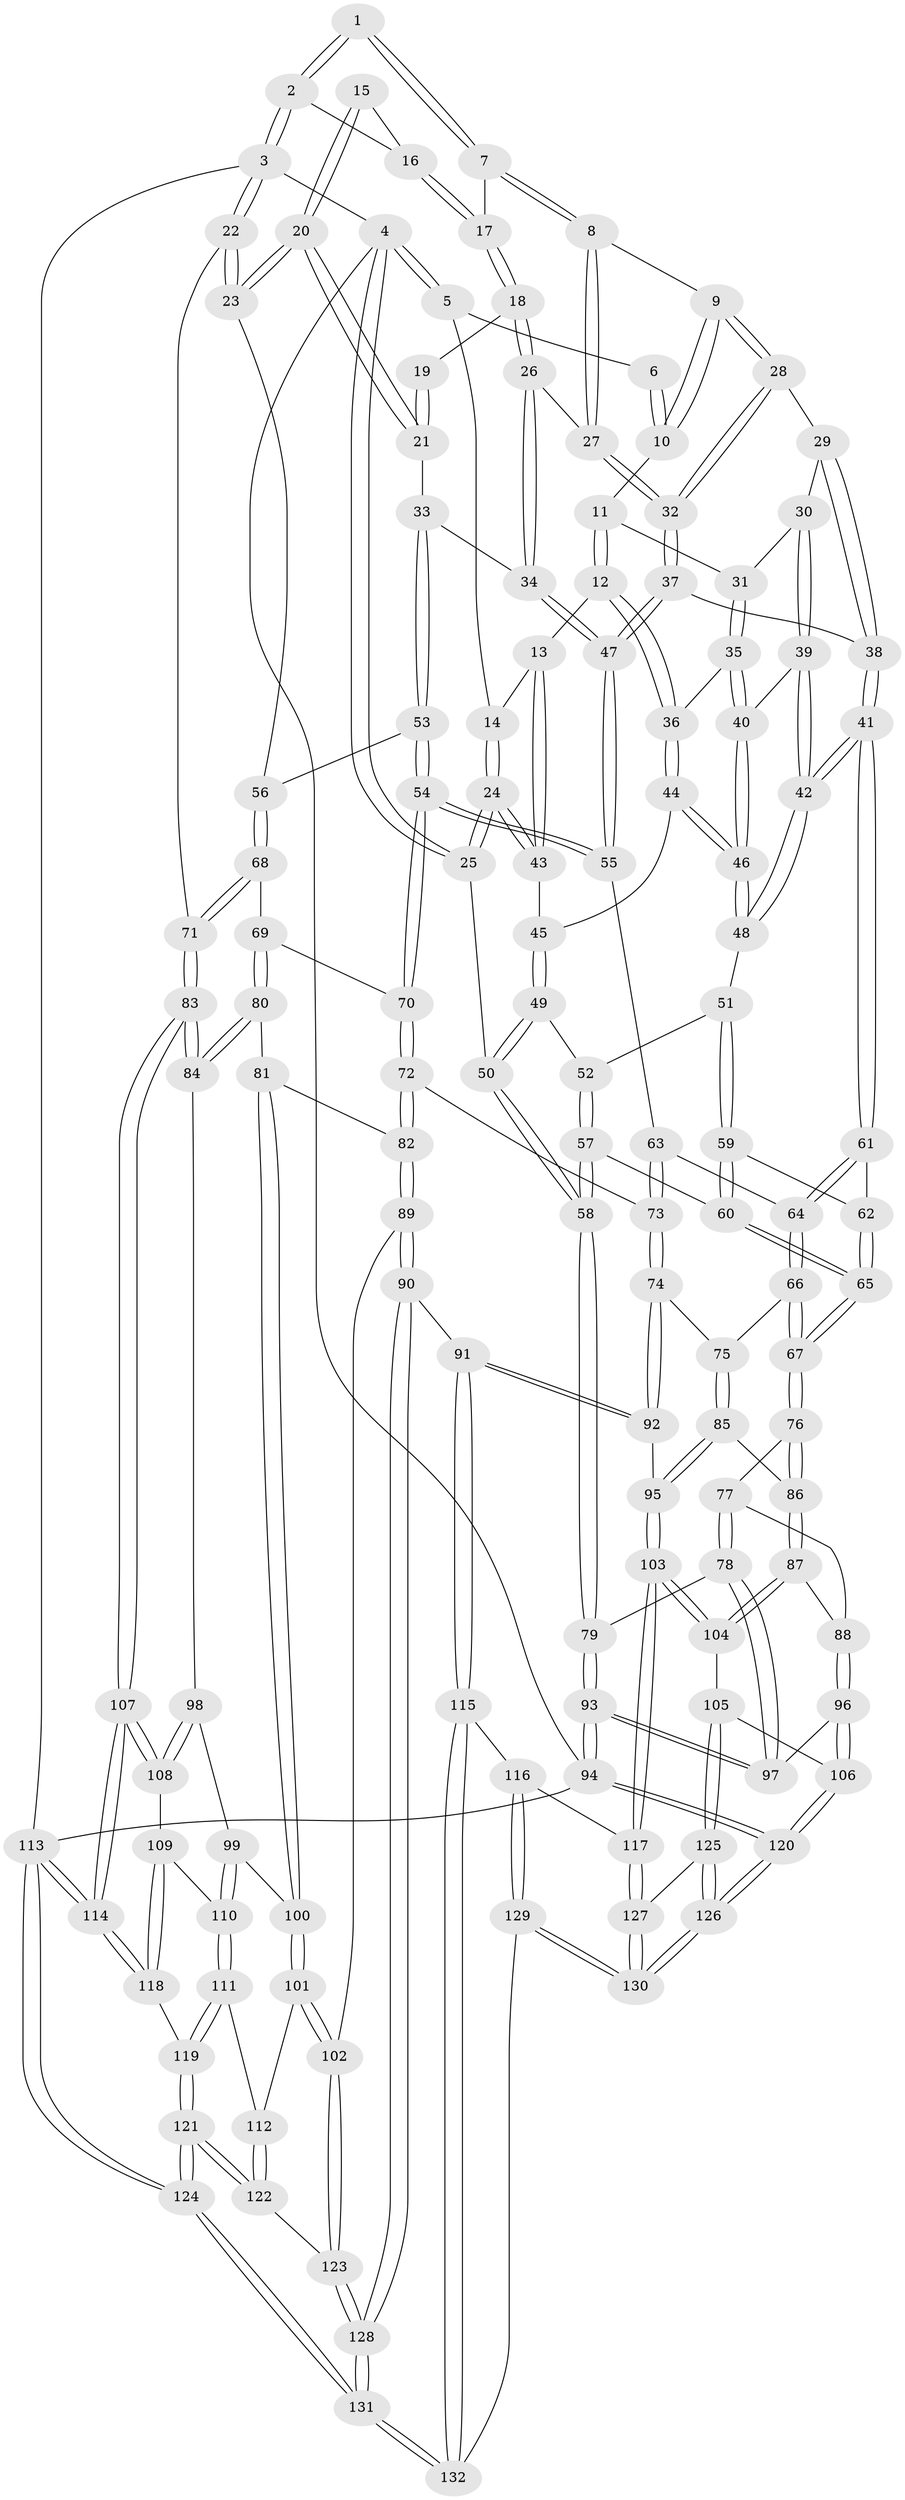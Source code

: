 // Generated by graph-tools (version 1.1) at 2025/16/03/09/25 04:16:51]
// undirected, 132 vertices, 327 edges
graph export_dot {
graph [start="1"]
  node [color=gray90,style=filled];
  1 [pos="+0.682446245672256+0"];
  2 [pos="+1+0"];
  3 [pos="+1+0"];
  4 [pos="+0+0"];
  5 [pos="+0+0"];
  6 [pos="+0.30391250161879696+0"];
  7 [pos="+0.6748283989891763+0"];
  8 [pos="+0.5878510359812597+0.07544533406114265"];
  9 [pos="+0.39673892205087713+0.06935115206495211"];
  10 [pos="+0.31241996977047254+0"];
  11 [pos="+0.2057118737303291+0.11493386094333032"];
  12 [pos="+0.15542991182258006+0.15205292713672589"];
  13 [pos="+0.1356145328326251+0.1519658795609701"];
  14 [pos="+0.08525999700747866+0.08297226905835756"];
  15 [pos="+0.921341907609416+0.030137504689600986"];
  16 [pos="+0.9227930165984516+0.025685974012329207"];
  17 [pos="+0.7315003685384072+0.05625436600403817"];
  18 [pos="+0.7558266473709785+0.10606695789058058"];
  19 [pos="+0.8725058575956647+0.07327750450953859"];
  20 [pos="+0.966077492279209+0.24767288352658517"];
  21 [pos="+0.8696692158487309+0.2505032123596331"];
  22 [pos="+1+0.3039596121242057"];
  23 [pos="+1+0.29727184402750384"];
  24 [pos="+0+0.23606213596293843"];
  25 [pos="+0+0.28310472427864564"];
  26 [pos="+0.7645549966449023+0.20574641785246287"];
  27 [pos="+0.5862038047953586+0.1517018994303401"];
  28 [pos="+0.39507290724034794+0.09878931767497105"];
  29 [pos="+0.3701976044446537+0.13715713489077147"];
  30 [pos="+0.3522257714933067+0.1561298671558869"];
  31 [pos="+0.2921388331281864+0.16599806274331447"];
  32 [pos="+0.5338083903260401+0.23295051001944325"];
  33 [pos="+0.8436037853157925+0.2552007187397187"];
  34 [pos="+0.7725568100087151+0.22342726617177078"];
  35 [pos="+0.2328335382461212+0.24343243056475258"];
  36 [pos="+0.18680989391953437+0.19438237660765725"];
  37 [pos="+0.5345340145294692+0.32286637776460786"];
  38 [pos="+0.4708689602700056+0.33466734174288"];
  39 [pos="+0.3467061124673963+0.21502139180304278"];
  40 [pos="+0.23934328882187558+0.27346646830624677"];
  41 [pos="+0.39897803145432825+0.358369295782675"];
  42 [pos="+0.3945108476709266+0.3553823192476086"];
  43 [pos="+0.1000207459022713+0.19266804961129083"];
  44 [pos="+0.13616097593504153+0.2910292610479775"];
  45 [pos="+0.11961858826475112+0.2937511625248935"];
  46 [pos="+0.23844971135064838+0.2866805263250651"];
  47 [pos="+0.5890719437156074+0.35834244662123155"];
  48 [pos="+0.2569093159234612+0.32188699598363185"];
  49 [pos="+0.09952113257392456+0.32160748139734946"];
  50 [pos="+0+0.4479656878593195"];
  51 [pos="+0.23223756740113802+0.35804011552686876"];
  52 [pos="+0.17066852438029348+0.3786024373468138"];
  53 [pos="+0.8065592627323248+0.4524474079901852"];
  54 [pos="+0.6642462701296554+0.5020602525297894"];
  55 [pos="+0.6227222286726535+0.4415739823842566"];
  56 [pos="+0.8581066164179699+0.4752297081746152"];
  57 [pos="+0.11097536020226251+0.5370111469211439"];
  58 [pos="+0+0.5256923162692474"];
  59 [pos="+0.23461579987819148+0.3788645333913903"];
  60 [pos="+0.12261132370085824+0.5406548328612913"];
  61 [pos="+0.3858272758447357+0.4035021831982751"];
  62 [pos="+0.25216246818937066+0.43739115497751235"];
  63 [pos="+0.39741580329980847+0.5277101584494339"];
  64 [pos="+0.3784450179943028+0.5219318565889364"];
  65 [pos="+0.2063264707522726+0.5727574854140256"];
  66 [pos="+0.2923530869641643+0.5899135564022633"];
  67 [pos="+0.23667419438134324+0.595659916708925"];
  68 [pos="+0.9182801127743954+0.5676220609421267"];
  69 [pos="+0.8673441050707047+0.6311302354656766"];
  70 [pos="+0.6636922478964855+0.5061114109812297"];
  71 [pos="+1+0.5970958860968638"];
  72 [pos="+0.6330750072151706+0.602337995481077"];
  73 [pos="+0.5402432295589041+0.6302166438763962"];
  74 [pos="+0.49439854243375425+0.6835272158649568"];
  75 [pos="+0.3462074037528353+0.6471627964388554"];
  76 [pos="+0.23583131913449307+0.6001037388735883"];
  77 [pos="+0.22349421409329995+0.6375585889266621"];
  78 [pos="+0.09830828862394145+0.7582480351520406"];
  79 [pos="+0+0.5987275731859362"];
  80 [pos="+0.8506493292895778+0.6831982216468563"];
  81 [pos="+0.8027948649782344+0.7085261954555667"];
  82 [pos="+0.6904440221900303+0.7050294991199926"];
  83 [pos="+1+0.665591973398495"];
  84 [pos="+0.9607023047012245+0.753850874573188"];
  85 [pos="+0.37587126558654393+0.7726081868126313"];
  86 [pos="+0.321402666447689+0.7764922896387659"];
  87 [pos="+0.2807635325183655+0.7967380361618003"];
  88 [pos="+0.22674905347429353+0.7399492472176668"];
  89 [pos="+0.6567692093660494+0.8343153470546815"];
  90 [pos="+0.6356048834257733+0.851394433017691"];
  91 [pos="+0.5583542455603764+0.8749250204470883"];
  92 [pos="+0.46797053238074027+0.7934278469059193"];
  93 [pos="+0+0.9913616963303756"];
  94 [pos="+0+1"];
  95 [pos="+0.41636099692287293+0.7991150023539855"];
  96 [pos="+0.1394060373953519+0.8364106132752649"];
  97 [pos="+0.1345958896669881+0.8335207715079104"];
  98 [pos="+0.9445663665386254+0.7846725258969718"];
  99 [pos="+0.9317031856640456+0.7981628818120627"];
  100 [pos="+0.8367365221706615+0.8163743317930322"];
  101 [pos="+0.8093558658188835+0.8778120026435302"];
  102 [pos="+0.7922732116957313+0.8866471240211513"];
  103 [pos="+0.3498182930725613+0.9012865149809844"];
  104 [pos="+0.2620078482313765+0.8563387413266714"];
  105 [pos="+0.2045142764937454+0.8785301519725105"];
  106 [pos="+0.15631908114167745+0.8597821807466011"];
  107 [pos="+1+0.8904969526184724"];
  108 [pos="+0.9852400975741057+0.8592525265161797"];
  109 [pos="+0.9619274764886059+0.8896361242463133"];
  110 [pos="+0.9229370372381449+0.85144767713506"];
  111 [pos="+0.8816108292824808+0.8931925455790444"];
  112 [pos="+0.868031405491852+0.8937727495839558"];
  113 [pos="+1+1"];
  114 [pos="+1+1"];
  115 [pos="+0.5455509748896331+0.9052306802595476"];
  116 [pos="+0.4202769087175689+0.9279591908210132"];
  117 [pos="+0.3533129655503372+0.918289906306884"];
  118 [pos="+0.9648132103170589+0.9163387563111689"];
  119 [pos="+0.9182386206725067+0.9219397685727979"];
  120 [pos="+0+1"];
  121 [pos="+0.899377847888307+1"];
  122 [pos="+0.8787646698414497+0.9877000771478838"];
  123 [pos="+0.7924710491230718+0.9376603001548073"];
  124 [pos="+1+1"];
  125 [pos="+0.20467193957712135+0.8791299638847332"];
  126 [pos="+0+1"];
  127 [pos="+0.29964939024992404+1"];
  128 [pos="+0.7293975825297364+1"];
  129 [pos="+0.4918985200013015+1"];
  130 [pos="+0.2986592812414579+1"];
  131 [pos="+0.7198201458240486+1"];
  132 [pos="+0.5051053705264038+1"];
  1 -- 2;
  1 -- 2;
  1 -- 7;
  1 -- 7;
  2 -- 3;
  2 -- 3;
  2 -- 16;
  3 -- 4;
  3 -- 22;
  3 -- 22;
  3 -- 113;
  4 -- 5;
  4 -- 5;
  4 -- 25;
  4 -- 25;
  4 -- 94;
  5 -- 6;
  5 -- 14;
  6 -- 10;
  6 -- 10;
  7 -- 8;
  7 -- 8;
  7 -- 17;
  8 -- 9;
  8 -- 27;
  8 -- 27;
  9 -- 10;
  9 -- 10;
  9 -- 28;
  9 -- 28;
  10 -- 11;
  11 -- 12;
  11 -- 12;
  11 -- 31;
  12 -- 13;
  12 -- 36;
  12 -- 36;
  13 -- 14;
  13 -- 43;
  13 -- 43;
  14 -- 24;
  14 -- 24;
  15 -- 16;
  15 -- 20;
  15 -- 20;
  16 -- 17;
  16 -- 17;
  17 -- 18;
  17 -- 18;
  18 -- 19;
  18 -- 26;
  18 -- 26;
  19 -- 21;
  19 -- 21;
  20 -- 21;
  20 -- 21;
  20 -- 23;
  20 -- 23;
  21 -- 33;
  22 -- 23;
  22 -- 23;
  22 -- 71;
  23 -- 56;
  24 -- 25;
  24 -- 25;
  24 -- 43;
  24 -- 43;
  25 -- 50;
  26 -- 27;
  26 -- 34;
  26 -- 34;
  27 -- 32;
  27 -- 32;
  28 -- 29;
  28 -- 32;
  28 -- 32;
  29 -- 30;
  29 -- 38;
  29 -- 38;
  30 -- 31;
  30 -- 39;
  30 -- 39;
  31 -- 35;
  31 -- 35;
  32 -- 37;
  32 -- 37;
  33 -- 34;
  33 -- 53;
  33 -- 53;
  34 -- 47;
  34 -- 47;
  35 -- 36;
  35 -- 40;
  35 -- 40;
  36 -- 44;
  36 -- 44;
  37 -- 38;
  37 -- 47;
  37 -- 47;
  38 -- 41;
  38 -- 41;
  39 -- 40;
  39 -- 42;
  39 -- 42;
  40 -- 46;
  40 -- 46;
  41 -- 42;
  41 -- 42;
  41 -- 61;
  41 -- 61;
  42 -- 48;
  42 -- 48;
  43 -- 45;
  44 -- 45;
  44 -- 46;
  44 -- 46;
  45 -- 49;
  45 -- 49;
  46 -- 48;
  46 -- 48;
  47 -- 55;
  47 -- 55;
  48 -- 51;
  49 -- 50;
  49 -- 50;
  49 -- 52;
  50 -- 58;
  50 -- 58;
  51 -- 52;
  51 -- 59;
  51 -- 59;
  52 -- 57;
  52 -- 57;
  53 -- 54;
  53 -- 54;
  53 -- 56;
  54 -- 55;
  54 -- 55;
  54 -- 70;
  54 -- 70;
  55 -- 63;
  56 -- 68;
  56 -- 68;
  57 -- 58;
  57 -- 58;
  57 -- 60;
  58 -- 79;
  58 -- 79;
  59 -- 60;
  59 -- 60;
  59 -- 62;
  60 -- 65;
  60 -- 65;
  61 -- 62;
  61 -- 64;
  61 -- 64;
  62 -- 65;
  62 -- 65;
  63 -- 64;
  63 -- 73;
  63 -- 73;
  64 -- 66;
  64 -- 66;
  65 -- 67;
  65 -- 67;
  66 -- 67;
  66 -- 67;
  66 -- 75;
  67 -- 76;
  67 -- 76;
  68 -- 69;
  68 -- 71;
  68 -- 71;
  69 -- 70;
  69 -- 80;
  69 -- 80;
  70 -- 72;
  70 -- 72;
  71 -- 83;
  71 -- 83;
  72 -- 73;
  72 -- 82;
  72 -- 82;
  73 -- 74;
  73 -- 74;
  74 -- 75;
  74 -- 92;
  74 -- 92;
  75 -- 85;
  75 -- 85;
  76 -- 77;
  76 -- 86;
  76 -- 86;
  77 -- 78;
  77 -- 78;
  77 -- 88;
  78 -- 79;
  78 -- 97;
  78 -- 97;
  79 -- 93;
  79 -- 93;
  80 -- 81;
  80 -- 84;
  80 -- 84;
  81 -- 82;
  81 -- 100;
  81 -- 100;
  82 -- 89;
  82 -- 89;
  83 -- 84;
  83 -- 84;
  83 -- 107;
  83 -- 107;
  84 -- 98;
  85 -- 86;
  85 -- 95;
  85 -- 95;
  86 -- 87;
  86 -- 87;
  87 -- 88;
  87 -- 104;
  87 -- 104;
  88 -- 96;
  88 -- 96;
  89 -- 90;
  89 -- 90;
  89 -- 102;
  90 -- 91;
  90 -- 128;
  90 -- 128;
  91 -- 92;
  91 -- 92;
  91 -- 115;
  91 -- 115;
  92 -- 95;
  93 -- 94;
  93 -- 94;
  93 -- 97;
  93 -- 97;
  94 -- 120;
  94 -- 120;
  94 -- 113;
  95 -- 103;
  95 -- 103;
  96 -- 97;
  96 -- 106;
  96 -- 106;
  98 -- 99;
  98 -- 108;
  98 -- 108;
  99 -- 100;
  99 -- 110;
  99 -- 110;
  100 -- 101;
  100 -- 101;
  101 -- 102;
  101 -- 102;
  101 -- 112;
  102 -- 123;
  102 -- 123;
  103 -- 104;
  103 -- 104;
  103 -- 117;
  103 -- 117;
  104 -- 105;
  105 -- 106;
  105 -- 125;
  105 -- 125;
  106 -- 120;
  106 -- 120;
  107 -- 108;
  107 -- 108;
  107 -- 114;
  107 -- 114;
  108 -- 109;
  109 -- 110;
  109 -- 118;
  109 -- 118;
  110 -- 111;
  110 -- 111;
  111 -- 112;
  111 -- 119;
  111 -- 119;
  112 -- 122;
  112 -- 122;
  113 -- 114;
  113 -- 114;
  113 -- 124;
  113 -- 124;
  114 -- 118;
  114 -- 118;
  115 -- 116;
  115 -- 132;
  115 -- 132;
  116 -- 117;
  116 -- 129;
  116 -- 129;
  117 -- 127;
  117 -- 127;
  118 -- 119;
  119 -- 121;
  119 -- 121;
  120 -- 126;
  120 -- 126;
  121 -- 122;
  121 -- 122;
  121 -- 124;
  121 -- 124;
  122 -- 123;
  123 -- 128;
  123 -- 128;
  124 -- 131;
  124 -- 131;
  125 -- 126;
  125 -- 126;
  125 -- 127;
  126 -- 130;
  126 -- 130;
  127 -- 130;
  127 -- 130;
  128 -- 131;
  128 -- 131;
  129 -- 130;
  129 -- 130;
  129 -- 132;
  131 -- 132;
  131 -- 132;
}
